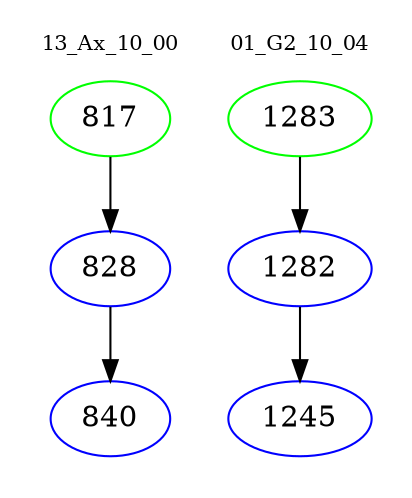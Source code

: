 digraph{
subgraph cluster_0 {
color = white
label = "13_Ax_10_00";
fontsize=10;
T0_817 [label="817", color="green"]
T0_817 -> T0_828 [color="black"]
T0_828 [label="828", color="blue"]
T0_828 -> T0_840 [color="black"]
T0_840 [label="840", color="blue"]
}
subgraph cluster_1 {
color = white
label = "01_G2_10_04";
fontsize=10;
T1_1283 [label="1283", color="green"]
T1_1283 -> T1_1282 [color="black"]
T1_1282 [label="1282", color="blue"]
T1_1282 -> T1_1245 [color="black"]
T1_1245 [label="1245", color="blue"]
}
}
